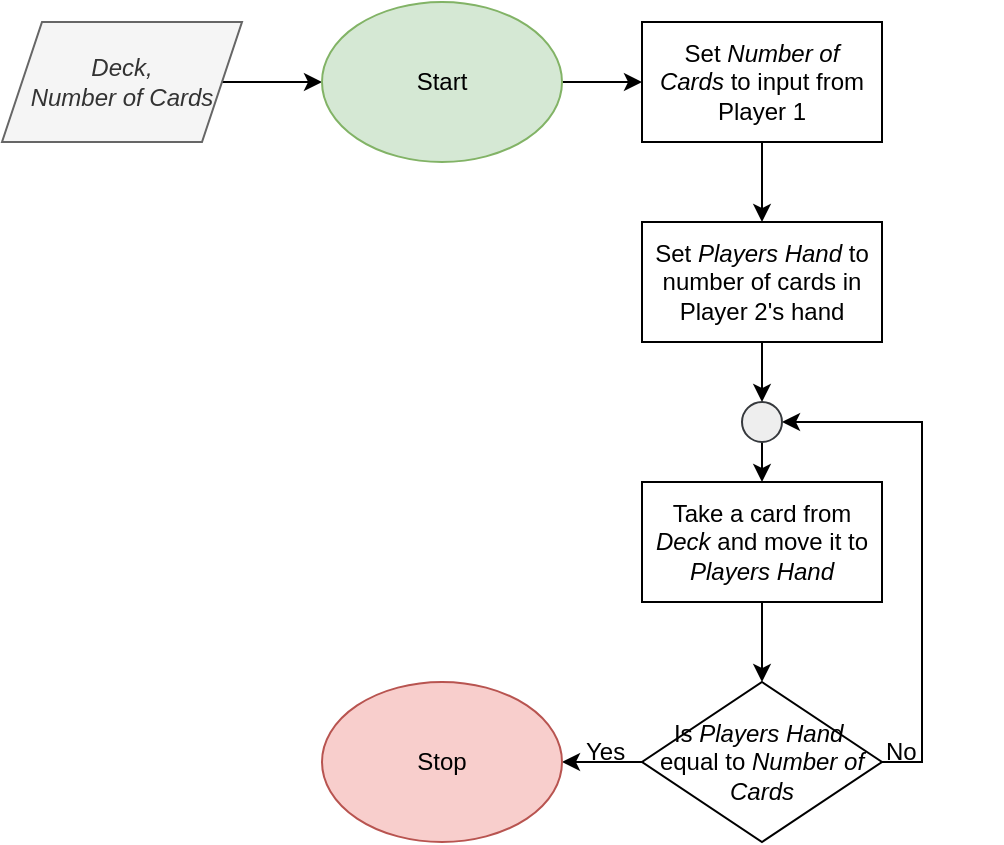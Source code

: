 <mxfile version="23.1.0" type="github">
  <diagram name="Page-1" id="r_xcBk4T4HuZNE7pjFt7">
    <mxGraphModel dx="794" dy="459" grid="1" gridSize="10" guides="1" tooltips="1" connect="1" arrows="1" fold="1" page="1" pageScale="1" pageWidth="850" pageHeight="1100" math="0" shadow="0">
      <root>
        <mxCell id="0" />
        <mxCell id="1" parent="0" />
        <mxCell id="R0A9_d4DScJRTu_wTlqR-20" value="" style="edgeStyle=orthogonalEdgeStyle;rounded=0;orthogonalLoop=1;jettySize=auto;html=1;" edge="1" parent="1" source="R0A9_d4DScJRTu_wTlqR-1" target="R0A9_d4DScJRTu_wTlqR-2">
          <mxGeometry relative="1" as="geometry" />
        </mxCell>
        <mxCell id="R0A9_d4DScJRTu_wTlqR-1" value="&lt;i&gt;Deck,&lt;br&gt;Number of Cards&lt;br&gt;&lt;/i&gt;" style="shape=parallelogram;perimeter=parallelogramPerimeter;whiteSpace=wrap;html=1;fixedSize=1;fillColor=#f5f5f5;fontColor=#333333;strokeColor=#666666;" vertex="1" parent="1">
          <mxGeometry x="20" y="20" width="120" height="60" as="geometry" />
        </mxCell>
        <mxCell id="R0A9_d4DScJRTu_wTlqR-23" value="" style="edgeStyle=orthogonalEdgeStyle;rounded=0;orthogonalLoop=1;jettySize=auto;html=1;" edge="1" parent="1" source="R0A9_d4DScJRTu_wTlqR-2" target="R0A9_d4DScJRTu_wTlqR-21">
          <mxGeometry relative="1" as="geometry" />
        </mxCell>
        <mxCell id="R0A9_d4DScJRTu_wTlqR-2" value="Start" style="ellipse;whiteSpace=wrap;html=1;fillColor=#d5e8d4;strokeColor=#82b366;" vertex="1" parent="1">
          <mxGeometry x="180" y="10" width="120" height="80" as="geometry" />
        </mxCell>
        <mxCell id="R0A9_d4DScJRTu_wTlqR-18" value="" style="edgeStyle=orthogonalEdgeStyle;rounded=0;orthogonalLoop=1;jettySize=auto;html=1;" edge="1" parent="1" source="R0A9_d4DScJRTu_wTlqR-3" target="R0A9_d4DScJRTu_wTlqR-8">
          <mxGeometry relative="1" as="geometry" />
        </mxCell>
        <mxCell id="R0A9_d4DScJRTu_wTlqR-3" value="Set &lt;i&gt;Players Hand&lt;/i&gt;&amp;nbsp;to number of cards in Player 2&#39;s hand" style="rounded=0;whiteSpace=wrap;html=1;" vertex="1" parent="1">
          <mxGeometry x="340" y="120" width="120" height="60" as="geometry" />
        </mxCell>
        <mxCell id="R0A9_d4DScJRTu_wTlqR-16" style="edgeStyle=orthogonalEdgeStyle;rounded=0;orthogonalLoop=1;jettySize=auto;html=1;exitX=0.5;exitY=1;exitDx=0;exitDy=0;entryX=0.5;entryY=0;entryDx=0;entryDy=0;" edge="1" parent="1" source="R0A9_d4DScJRTu_wTlqR-4" target="R0A9_d4DScJRTu_wTlqR-5">
          <mxGeometry relative="1" as="geometry" />
        </mxCell>
        <mxCell id="R0A9_d4DScJRTu_wTlqR-4" value="Take a card from &lt;i&gt;Deck&lt;/i&gt;&amp;nbsp;and move it to &lt;i&gt;Players Hand&lt;/i&gt;" style="rounded=0;whiteSpace=wrap;html=1;" vertex="1" parent="1">
          <mxGeometry x="340" y="250" width="120" height="60" as="geometry" />
        </mxCell>
        <mxCell id="R0A9_d4DScJRTu_wTlqR-9" style="edgeStyle=orthogonalEdgeStyle;rounded=0;orthogonalLoop=1;jettySize=auto;html=1;exitX=1;exitY=0.5;exitDx=0;exitDy=0;entryX=1;entryY=0.5;entryDx=0;entryDy=0;" edge="1" parent="1" source="R0A9_d4DScJRTu_wTlqR-5" target="R0A9_d4DScJRTu_wTlqR-8">
          <mxGeometry relative="1" as="geometry" />
        </mxCell>
        <mxCell id="R0A9_d4DScJRTu_wTlqR-13" style="edgeStyle=orthogonalEdgeStyle;rounded=0;orthogonalLoop=1;jettySize=auto;html=1;exitX=0;exitY=0.5;exitDx=0;exitDy=0;entryX=1;entryY=0.5;entryDx=0;entryDy=0;" edge="1" parent="1" source="R0A9_d4DScJRTu_wTlqR-5" target="R0A9_d4DScJRTu_wTlqR-6">
          <mxGeometry relative="1" as="geometry" />
        </mxCell>
        <mxCell id="R0A9_d4DScJRTu_wTlqR-5" value="Is &lt;i&gt;Players Hand&lt;/i&gt;&amp;nbsp;&lt;br&gt;equal to &lt;i&gt;Number of Cards&lt;/i&gt;" style="rhombus;whiteSpace=wrap;html=1;" vertex="1" parent="1">
          <mxGeometry x="340" y="350" width="120" height="80" as="geometry" />
        </mxCell>
        <mxCell id="R0A9_d4DScJRTu_wTlqR-6" value="Stop" style="ellipse;whiteSpace=wrap;html=1;fillColor=#f8cecc;strokeColor=#b85450;" vertex="1" parent="1">
          <mxGeometry x="180" y="350" width="120" height="80" as="geometry" />
        </mxCell>
        <mxCell id="R0A9_d4DScJRTu_wTlqR-17" style="edgeStyle=orthogonalEdgeStyle;rounded=0;orthogonalLoop=1;jettySize=auto;html=1;exitX=0.5;exitY=1;exitDx=0;exitDy=0;entryX=0.5;entryY=0;entryDx=0;entryDy=0;" edge="1" parent="1" source="R0A9_d4DScJRTu_wTlqR-8" target="R0A9_d4DScJRTu_wTlqR-4">
          <mxGeometry relative="1" as="geometry" />
        </mxCell>
        <mxCell id="R0A9_d4DScJRTu_wTlqR-8" value="" style="ellipse;whiteSpace=wrap;html=1;aspect=fixed;fillColor=#eeeeee;strokeColor=#36393d;" vertex="1" parent="1">
          <mxGeometry x="390" y="210" width="20" height="20" as="geometry" />
        </mxCell>
        <mxCell id="R0A9_d4DScJRTu_wTlqR-10" value="No" style="text;html=1;strokeColor=none;fillColor=none;align=left;verticalAlign=middle;whiteSpace=wrap;rounded=0;" vertex="1" parent="1">
          <mxGeometry x="460" y="370" width="60" height="30" as="geometry" />
        </mxCell>
        <mxCell id="R0A9_d4DScJRTu_wTlqR-12" value="Yes" style="text;html=1;strokeColor=none;fillColor=none;align=left;verticalAlign=middle;whiteSpace=wrap;rounded=0;" vertex="1" parent="1">
          <mxGeometry x="310" y="370" width="60" height="30" as="geometry" />
        </mxCell>
        <mxCell id="R0A9_d4DScJRTu_wTlqR-22" value="" style="edgeStyle=orthogonalEdgeStyle;rounded=0;orthogonalLoop=1;jettySize=auto;html=1;" edge="1" parent="1" source="R0A9_d4DScJRTu_wTlqR-21" target="R0A9_d4DScJRTu_wTlqR-3">
          <mxGeometry relative="1" as="geometry" />
        </mxCell>
        <mxCell id="R0A9_d4DScJRTu_wTlqR-21" value="Set &lt;i&gt;Number of Cards&lt;/i&gt;&amp;nbsp;to input from Player 1" style="rounded=0;whiteSpace=wrap;html=1;" vertex="1" parent="1">
          <mxGeometry x="340" y="20" width="120" height="60" as="geometry" />
        </mxCell>
      </root>
    </mxGraphModel>
  </diagram>
</mxfile>
